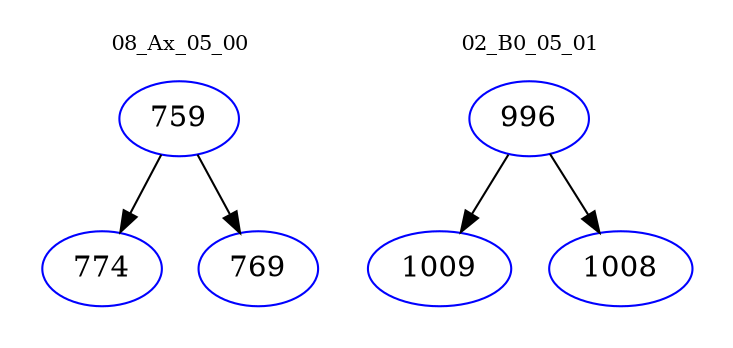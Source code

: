 digraph{
subgraph cluster_0 {
color = white
label = "08_Ax_05_00";
fontsize=10;
T0_759 [label="759", color="blue"]
T0_759 -> T0_774 [color="black"]
T0_774 [label="774", color="blue"]
T0_759 -> T0_769 [color="black"]
T0_769 [label="769", color="blue"]
}
subgraph cluster_1 {
color = white
label = "02_B0_05_01";
fontsize=10;
T1_996 [label="996", color="blue"]
T1_996 -> T1_1009 [color="black"]
T1_1009 [label="1009", color="blue"]
T1_996 -> T1_1008 [color="black"]
T1_1008 [label="1008", color="blue"]
}
}
